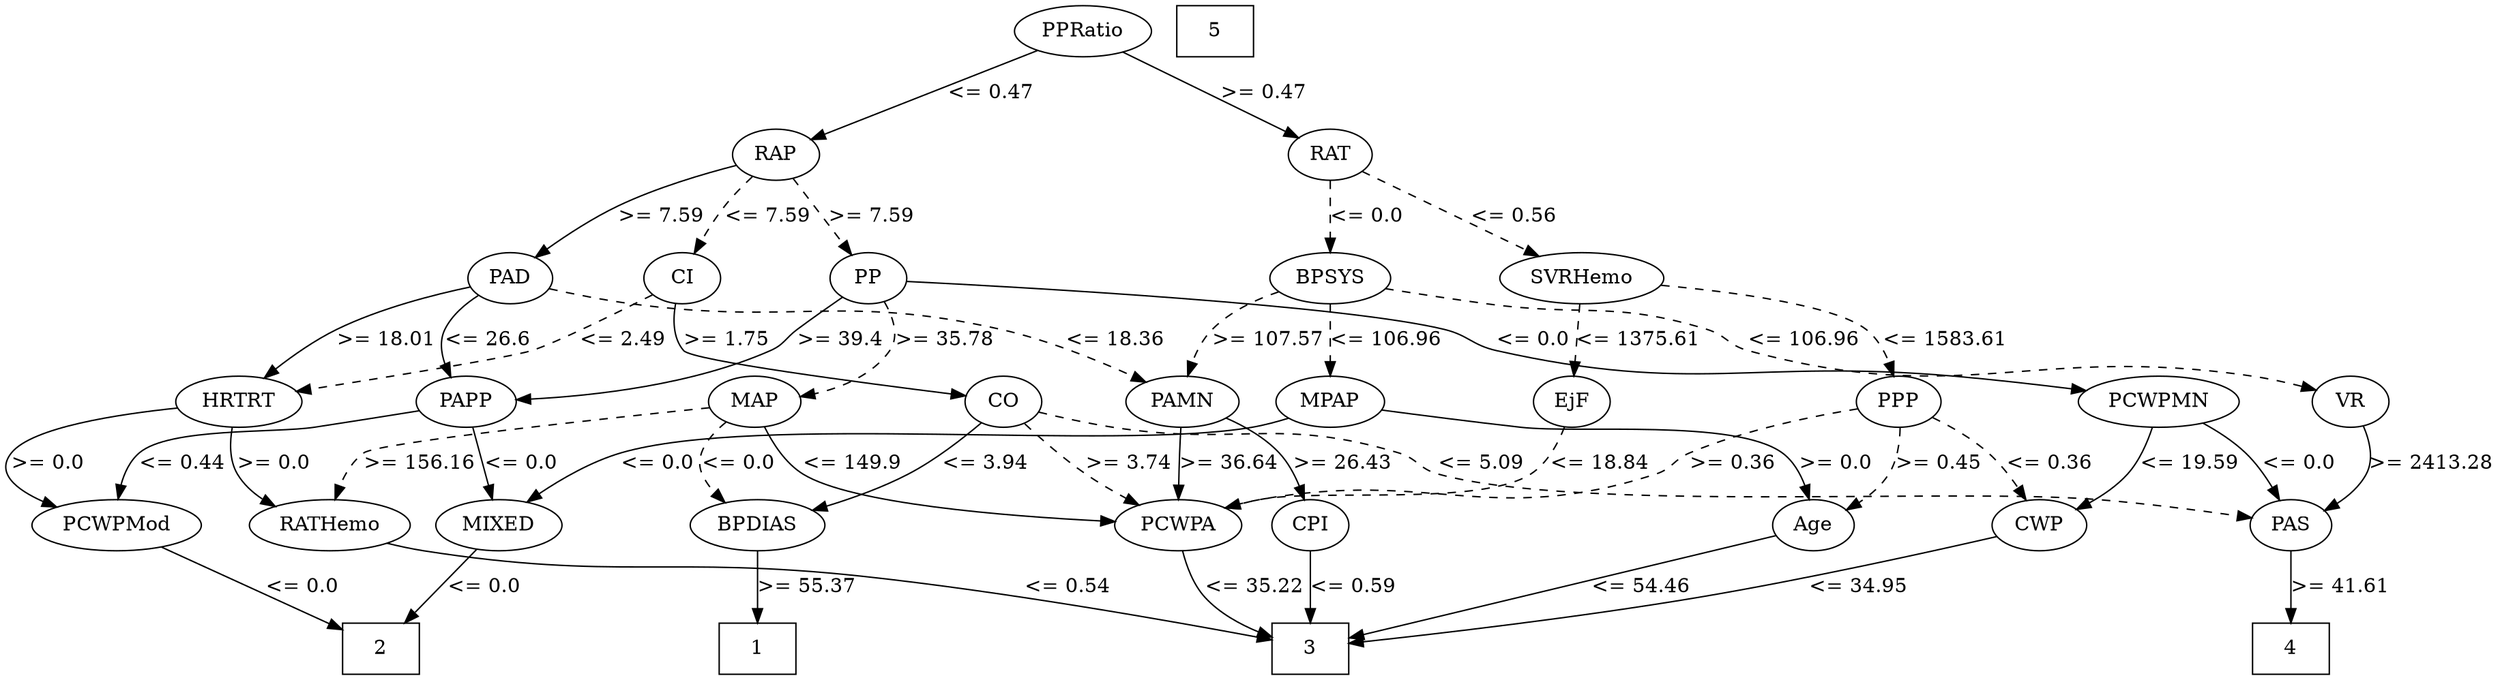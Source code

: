 strict digraph G {
	graph [bb="0,0,1407.7,471"];
	node [label="\N"];
	1	[height=0.5,
		pos="398.68,18",
		shape=box,
		width=0.75];
	2	[height=0.5,
		pos="181.68,18",
		shape=box,
		width=0.75];
	3	[height=0.5,
		pos="754.68,18",
		shape=box,
		width=0.75];
	4	[height=0.5,
		pos="1300.7,18",
		shape=box,
		width=0.75];
	5	[height=0.5,
		pos="641.68,453",
		shape=box,
		width=0.75];
	RAP	[height=0.5,
		pos="441.68,366",
		width=0.77778];
	PAD	[height=0.5,
		pos="293.68,279",
		width=0.79437];
	RAP -> PAD	[label=">= 7.59",
		lp="385.18,322.5",
		op=">=",
		param=7.59,
		pos="e,310.58,293.8 418.24,356.13 402.18,349.69 380.63,340.32 362.68,330 347.47,321.25 331.54,309.87 318.82,300.18",
		style=solid];
	CI	[height=0.5,
		pos="398.68,279",
		width=0.75];
	RAP -> CI	[label="<= 7.59",
		lp="440.18,322.5",
		op="<=",
		param=7.59,
		pos="e,404.05,297.1 429.86,349.47 425.68,343.57 421.17,336.66 417.68,330 413.85,322.68 410.39,314.4 407.5,306.72",
		style=dashed];
	PP	[height=0.5,
		pos="502.68,279",
		width=0.75];
	RAP -> PP	[label=">= 7.59",
		lp="499.18,322.5",
		op=">=",
		param=7.59,
		pos="e,491.56,295.49 452.87,349.41 461.98,336.71 475.01,318.56 485.45,304.01",
		style=dashed];
	PAMN	[height=0.5,
		pos="670.68,192",
		width=1.0139];
	PAD -> PAMN	[label="<= 18.36",
		lp="634.68,235.5",
		op="<=",
		param=18.36,
		pos="e,649.5,206.87 319.37,270.66 332.27,267.23 348.2,263.39 362.68,261 455.11,245.75 482.62,268.77 572.68,243 596.83,236.09 622.02,223.09 \
640.82,212.08",
		style=dashed];
	HRTRT	[height=0.5,
		pos="152.68,192",
		width=1.1013];
	PAD -> HRTRT	[label=">= 18.01",
		lp="231.68,235.5",
		op=">=",
		param=18.01,
		pos="e,166.7,209.1 268.2,270.7 249.94,264.81 225.23,255.46 205.68,243 194.18,235.67 182.97,225.65 173.84,216.5",
		style=solid];
	PAPP	[height=0.5,
		pos="264.68,192",
		width=0.88889];
	PAD -> PAPP	[label="<= 26.6",
		lp="286.18,235.5",
		op="<=",
		param=26.6,
		pos="e,261.29,210.18 277.57,263.89 272.06,258.05 266.57,250.81 263.68,243 261.06,235.92 260.34,227.87 260.52,220.34",
		style=solid];
	CI -> HRTRT	[label="<= 2.49",
		lp="362.18,235.5",
		op="<=",
		param=2.49,
		pos="e,186.95,201.4 380.17,265.54 362.51,254.2 334.8,237.77 308.68,228 272.51,214.47 261.35,218.5 223.68,210 214.97,208.03 205.67,205.86 \
196.77,203.75",
		style=dashed];
	CO	[height=0.5,
		pos="546.68,192",
		width=0.75];
	CI -> CO	[label=">= 1.75",
		lp="422.18,235.5",
		op=">=",
		param=1.75,
		pos="e,521.97,199.57 394.12,260.89 392.38,250.28 392.31,237 399.68,228 423.04,199.47 444.82,218.6 480.68,210 490.95,207.54 502.08,204.73 \
512.23,202.11",
		style=solid];
	PP -> PAPP	[label=">= 39.4",
		lp="485.18,235.5",
		op=">=",
		param=39.4,
		pos="e,296.48,194.26 487.21,263.93 471.74,249.99 449.56,230.36 444.68,228 400.57,206.6 344.38,198.28 306.62,195.05",
		style=solid];
	PCWPMN	[height=0.5,
		pos="1225.7,192",
		width=1.3902];
	PP -> PCWPMN	[label="<= 0.0",
		lp="877.68,235.5",
		op="<=",
		param=0.0,
		pos="e,1182.1,201.22 529.79,276.13 596.86,271.32 769.14,257.89 824.68,243 840.63,238.72 842.65,231.95 858.68,228 973.3,199.75 1006.4,\
223.72 1123.7,210 1139.5,208.15 1156.6,205.55 1172.1,202.93",
		style=solid];
	MAP	[height=0.5,
		pos="440.68,192",
		width=0.84854];
	PP -> MAP	[label=">= 35.78",
		lp="542.68,235.5",
		op=">=",
		param=35.78,
		pos="e,468.87,198.96 511.62,261.61 515.94,251.28 518.97,238.06 512.68,228 504.97,215.68 491.54,207.58 478.35,202.31",
		style=dashed];
	PAS	[height=0.5,
		pos="1300.7,105",
		width=0.75];
	PAS -> 4	[label=">= 41.61",
		lp="1326.7,61.5",
		op=">=",
		param=41.61,
		pos="e,1300.7,36.175 1300.7,86.799 1300.7,75.163 1300.7,59.548 1300.7,46.237",
		style=solid];
	PCWPA	[height=0.5,
		pos="667.68,105",
		width=1.1555];
	PAMN -> PCWPA	[label=">= 36.64",
		lp="694.68,148.5",
		op=">=",
		param=36.64,
		pos="e,667.87,123.13 669.58,173.92 669.24,168.22 668.91,161.84 668.68,156 668.4,148.66 668.19,140.7 668.05,133.34",
		style=solid];
	CPI	[height=0.5,
		pos="754.68,105",
		width=0.75];
	PAMN -> CPI	[label=">= 26.43",
		lp="757.68,148.5",
		op=">=",
		param=26.43,
		pos="e,745.61,122.42 693.18,177.77 702.3,171.79 712.57,164.22 720.68,156 727.94,148.65 734.64,139.56 740.14,131.16",
		style=solid];
	PCWPMod	[height=0.5,
		pos="63.682,105",
		width=1.4444];
	HRTRT -> PCWPMod	[label=">= 0.0",
		lp="22.682,148.5",
		op=">=",
		param=0.0,
		pos="e,29.783,118.73 114.03,187.31 74.557,182.64 17.213,173.08 3.6817,156 -6.1231,143.63 5.4036,132.16 20.886,123.34",
		style=solid];
	RATHemo	[height=0.5,
		pos="188.68,105",
		width=1.375];
	HRTRT -> RATHemo	[label=">= 0.0",
		lp="151.68,148.5",
		op=">=",
		param=0.0,
		pos="e,156.36,118.81 138.94,174.77 132.2,164.75 126.7,151.79 132.68,141 136.31,134.45 141.73,128.97 147.8,124.43",
		style=solid];
	PAPP -> PCWPMod	[label="<= 0.44",
		lp="104.18,148.5",
		op="<=",
		param=0.44,
		pos="e,65.445,123.41 236.94,182.78 226.02,179.73 213.32,176.44 201.68,174 148.89,162.96 123.38,190.21 81.682,156 74.71,150.28 70.437,\
141.64 67.82,133.14",
		style=solid];
	MIXED	[height=0.5,
		pos="296.68,105",
		width=1.125];
	PAPP -> MIXED	[label="<= 0.0",
		lp="293.68,148.5",
		op="<=",
		param=0.0,
		pos="e,284.63,122.43 266.54,173.89 267.99,164.03 270.49,151.53 274.68,141 276,137.7 277.63,134.37 279.4,131.14",
		style=solid];
	PCWPA -> 3	[label="<= 35.22",
		lp="724.68,61.5",
		op="<=",
		param=35.22,
		pos="e,727.51,32.598 675.76,86.894 681.22,76.545 689.17,63.55 698.68,54 704.54,48.118 711.57,42.763 718.63,38.108",
		style=solid];
	CPI -> 3	[label="<= 0.59",
		lp="777.18,61.5",
		op="<=",
		param=0.59,
		pos="e,754.68,36.175 754.68,86.799 754.68,75.163 754.68,59.548 754.68,46.237",
		style=solid];
	CWP	[height=0.5,
		pos="1157.7,105",
		width=0.84854];
	CWP -> 3	[label="<= 34.95",
		lp="1053.7,61.5",
		op="<=",
		param=34.95,
		pos="e,781.88,22.788 1130.9,96.305 1093.6,85.789 1023.9,66.778 963.68,54 903.96,41.329 833.85,30.379 791.91,24.243",
		style=solid];
	PCWPMod -> 2	[label="<= 0.0",
		lp="149.68,61.5",
		op="<=",
		param=0.0,
		pos="e,157.74,36.246 85.325,88.41 103.26,75.493 129.01,56.944 149.38,42.27",
		style=solid];
	PCWPMN -> PAS	[label="<= 0.0",
		lp="1297.7,148.5",
		op="<=",
		param=0.0,
		pos="e,1291.7,122.17 1246.8,175.38 1253.9,169.69 1261.5,162.93 1267.7,156 1274.5,148.37 1281,139.22 1286.3,130.84",
		style=solid];
	PCWPMN -> CWP	[label="<= 19.59",
		lp="1237.7,148.5",
		op="<=",
		param=19.59,
		pos="e,1178.4,118.39 1220.5,173.62 1216.9,163.43 1211.3,150.68 1203.7,141 1198.9,134.93 1192.8,129.35 1186.7,124.5",
		style=solid];
	CO -> PAS	[label="<= 5.09",
		lp="837.18,148.5",
		op="<=",
		param=5.09,
		pos="e,1275,111.1 571.82,184.91 587.28,181.33 607.54,176.95 625.68,174 697.18,162.37 718.67,178.02 787.68,156 800.76,151.83 801.48,144.75 \
814.68,141 896.64,117.7 1112.9,131.95 1197.7,123 1220.1,120.63 1245.1,116.54 1264.9,112.96",
		style=dashed];
	CO -> PCWPA	[label=">= 3.74",
		lp="636.18,148.5",
		op=">=",
		param=3.74,
		pos="e,646.49,120.88 564.54,178.46 583.89,164.86 615.09,142.95 638.11,126.77",
		style=dashed];
	BPDIAS	[height=0.5,
		pos="398.68,105",
		width=1.1735];
	CO -> BPDIAS	[label="<= 3.94",
		lp="547.18,148.5",
		op="<=",
		param=3.94,
		pos="e,437.6,112.06 538.08,174.44 531.62,163.51 521.81,149.65 509.68,141 491.37,127.94 468.01,119.62 447.44,114.39",
		style=solid];
	BPDIAS -> 1	[label=">= 55.37",
		lp="424.68,61.5",
		op=">=",
		param=55.37,
		pos="e,398.68,36.175 398.68,86.799 398.68,75.163 398.68,59.548 398.68,46.237",
		style=solid];
	SVRHemo	[height=0.5,
		pos="907.68,279",
		width=1.3902];
	PPP	[height=0.5,
		pos="1087.7,192",
		width=0.75];
	SVRHemo -> PPP	[label="<= 1583.61",
		lp="1107.2,235.5",
		op="<=",
		param=1583.61,
		pos="e,1083.4,209.81 957.74,277.45 990.63,274.69 1032.9,266.31 1062.7,243 1070.3,237 1075.8,228.03 1079.7,219.34",
		style=dashed];
	EjF	[height=0.5,
		pos="896.68,192",
		width=0.75];
	SVRHemo -> EjF	[label="<= 1375.61",
		lp="935.18,235.5",
		op="<=",
		param=1375.61,
		pos="e,898.9,210.18 905.46,260.8 903.95,249.16 901.93,233.55 900.21,220.24",
		style=dashed];
	PPP -> PCWPA	[label=">= 0.36",
		lp="980.18,148.5",
		op=">=",
		param=0.36,
		pos="e,698.1,117.45 1061.5,186.46 1034.6,181.24 992.04,171.36 957.68,156 946.54,151.02 946.23,144.96 934.68,141 843.56,109.74 813.05,\
142.37 718.68,123 715.09,122.26 711.39,121.35 707.72,120.33",
		style=dashed];
	PPP -> CWP	[label="<= 0.36",
		lp="1157.2,148.5",
		op="<=",
		param=0.36,
		pos="e,1147.7,122.36 1103.4,177 1110,170.84 1117.5,163.34 1123.7,156 1130.2,148.21 1136.7,139.15 1142.2,130.89",
		style=dashed];
	Age	[height=0.5,
		pos="1028.7,105",
		width=0.75];
	PPP -> Age	[label=">= 0.45",
		lp="1097.2,148.5",
		op=">=",
		param=0.45,
		pos="e,1046.3,118.84 1083,173.83 1079.7,163.7 1074.6,150.96 1067.7,141 1063.9,135.52 1059,130.3 1054,125.64",
		style=dashed];
	EjF -> PCWPA	[label="<= 18.84",
		lp="904.68,148.5",
		op="<=",
		param=18.84,
		pos="e,698.42,117.34 890.12,174.24 884.76,162.91 876.05,148.68 863.68,141 808.51,106.76 782.02,137.34 718.68,123 715.26,122.22 711.73,\
121.31 708.22,120.31",
		style=dashed];
	MIXED -> 2	[label="<= 0.0",
		lp="265.68,61.5",
		op="<=",
		param=0.0,
		pos="e,205.05,36.271 276.65,89.194 259.19,76.292 233.58,57.359 213.35,42.407",
		style=solid];
	BPSYS	[height=0.5,
		pos="765.68,279",
		width=1.0471];
	BPSYS -> PAMN	[label=">= 107.57",
		lp="732.68,235.5",
		op=">=",
		param=107.57,
		pos="e,679.08,209.77 738.82,266.36 727.17,260.46 713.9,252.53 703.68,243 696.2,236.02 689.59,227.02 684.29,218.58",
		style=dashed];
	MPAP	[height=0.5,
		pos="765.68,192",
		width=0.97491];
	BPSYS -> MPAP	[label="<= 106.96",
		lp="794.68,235.5",
		op="<=",
		param=106.96,
		pos="e,765.68,210.18 765.68,260.8 765.68,249.16 765.68,233.55 765.68,220.24",
		style=dashed];
	VR	[height=0.5,
		pos="1340.7,192",
		width=0.75];
	BPSYS -> VR	[label="<= 106.96",
		lp="1029.7,235.5",
		op="<=",
		param=106.96,
		pos="e,1317.5,201.34 799.52,270.62 814.54,267.46 832.46,263.85 848.68,261 903.1,251.45 919.09,259.92 971.68,243 985.5,238.55 986.7,231.88 \
1000.7,228 1122.6,194.23 1160.2,232.52 1284.7,210 1292.3,208.62 1300.4,206.54 1308,204.31",
		style=dashed];
	MPAP -> MIXED	[label="<= 0.0",
		lp="370.68,148.5",
		op="<=",
		param=0.0,
		pos="e,309.2,122.25 739.1,180.24 731.94,177.77 724.11,175.44 716.68,174 636.96,158.53 426.68,187.14 351.68,156 338.01,150.32 325.54,139.69 \
315.95,129.68",
		style=solid];
	MPAP -> Age	[label=">= 0.0",
		lp="1037.7,148.5",
		op=">=",
		param=0.0,
		pos="e,1025.7,123.1 798.15,184.74 816.47,181.32 839.81,177.15 860.68,174 893.01,169.12 980.45,175.51 1006.7,156 1014.3,150.33 1019.3,\
141.43 1022.6,132.7",
		style=solid];
	VR -> PAS	[label=">= 2413.28",
		lp="1375.2,148.5",
		op=">=",
		param=2413.28,
		pos="e,1319.8,117.97 1343.6,174.04 1344.6,163.99 1344.4,151.26 1339.7,141 1336.9,134.92 1332.5,129.45 1327.6,124.73",
		style=solid];
	RATHemo -> 3	[label="<= 0.54",
		lp="577.18,61.5",
		op="<=",
		param=0.54,
		pos="e,727.49,24.272 224.3,92.353 231.64,90.296 239.36,88.376 246.68,87 337.88,69.866 362.62,80.636 454.68,69 549.86,56.969 661.05,36.83 \
717.58,26.152",
		style=solid];
	MAP -> PCWPA	[label="<= 149.9",
		lp="479.68,148.5",
		op="<=",
		param=149.9,
		pos="e,626.16,107.53 440.63,173.76 441.56,162.82 444.67,149.22 453.68,141 476.86,119.87 560.53,111.42 616.12,108.09",
		style=solid];
	MAP -> BPDIAS	[label="<= 0.0",
		lp="415.68,148.5",
		op="<=",
		param=0.0,
		pos="e,394.14,123.02 418.62,179.27 410.13,173.49 401.35,165.67 396.68,156 393.31,149.01 392.53,140.8 392.96,133.08",
		style=dashed];
	MAP -> RATHemo	[label=">= 156.16",
		lp="237.68,148.5",
		op=">=",
		param=156.16,
		pos="e,191.18,123.45 411.11,187.33 350.37,179.69 216.56,162.24 208.68,156 201.52,150.32 196.91,141.69 193.95,133.19",
		style=dashed];
	Age -> 3	[label="<= 54.46",
		lp="933.68,61.5",
		op="<=",
		param=54.46,
		pos="e,781.75,27.399 1004.4,96.457 956.18,81.509 848.32,48.048 791.43,30.399",
		style=solid];
	RAT	[height=0.5,
		pos="765.68,366",
		width=0.76389];
	RAT -> SVRHemo	[label="<= 0.56",
		lp="867.18,322.5",
		op="<=",
		param=0.56,
		pos="e,882.86,294.86 785.43,353.18 808.29,339.49 846.35,316.71 873.94,300.2",
		style=dashed];
	RAT -> BPSYS	[label="<= 0.0",
		lp="784.68,322.5",
		op="<=",
		param=0.0,
		pos="e,765.68,297.18 765.68,347.8 765.68,336.16 765.68,320.55 765.68,307.24",
		style=dashed];
	PPRatio	[height=0.5,
		pos="556.68,453",
		width=1.1013];
	PPRatio -> RAP	[label="<= 0.47",
		lp="529.18,409.5",
		op="<=",
		param=0.47,
		pos="e,459.31,380.03 536.91,437.39 517.72,423.2 488.49,401.6 467.48,386.07",
		style=solid];
	PPRatio -> RAT	[label=">= 0.47",
		lp="696.18,409.5",
		op=">=",
		param=0.47,
		pos="e,742.85,376.28 585.3,440.36 624.03,424.61 692.93,396.59 733.45,380.11",
		style=solid];
}

